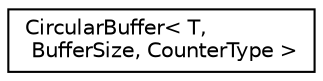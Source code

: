 digraph "Graphical Class Hierarchy"
{
 // LATEX_PDF_SIZE
  edge [fontname="Helvetica",fontsize="10",labelfontname="Helvetica",labelfontsize="10"];
  node [fontname="Helvetica",fontsize="10",shape=record];
  rankdir="LR";
  Node0 [label="CircularBuffer\< T,\l BufferSize, CounterType \>",height=0.2,width=0.4,color="black", fillcolor="white", style="filled",URL="$classmbed_1_1_circular_buffer.html",tooltip=" "];
}
